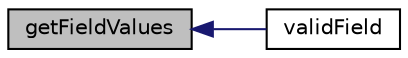 digraph "getFieldValues"
{
  bgcolor="transparent";
  edge [fontname="Helvetica",fontsize="10",labelfontname="Helvetica",labelfontsize="10"];
  node [fontname="Helvetica",fontsize="10",shape=record];
  rankdir="LR";
  Node624 [label="getFieldValues",height=0.2,width=0.4,color="black", fillcolor="grey75", style="filled", fontcolor="black"];
  Node624 -> Node625 [dir="back",color="midnightblue",fontsize="10",style="solid",fontname="Helvetica"];
  Node625 [label="validField",height=0.2,width=0.4,color="black",URL="$a24185.html#aa56aa4bac32b8c62125f307c1f514429",tooltip="Return true if the field name is valid. "];
}
